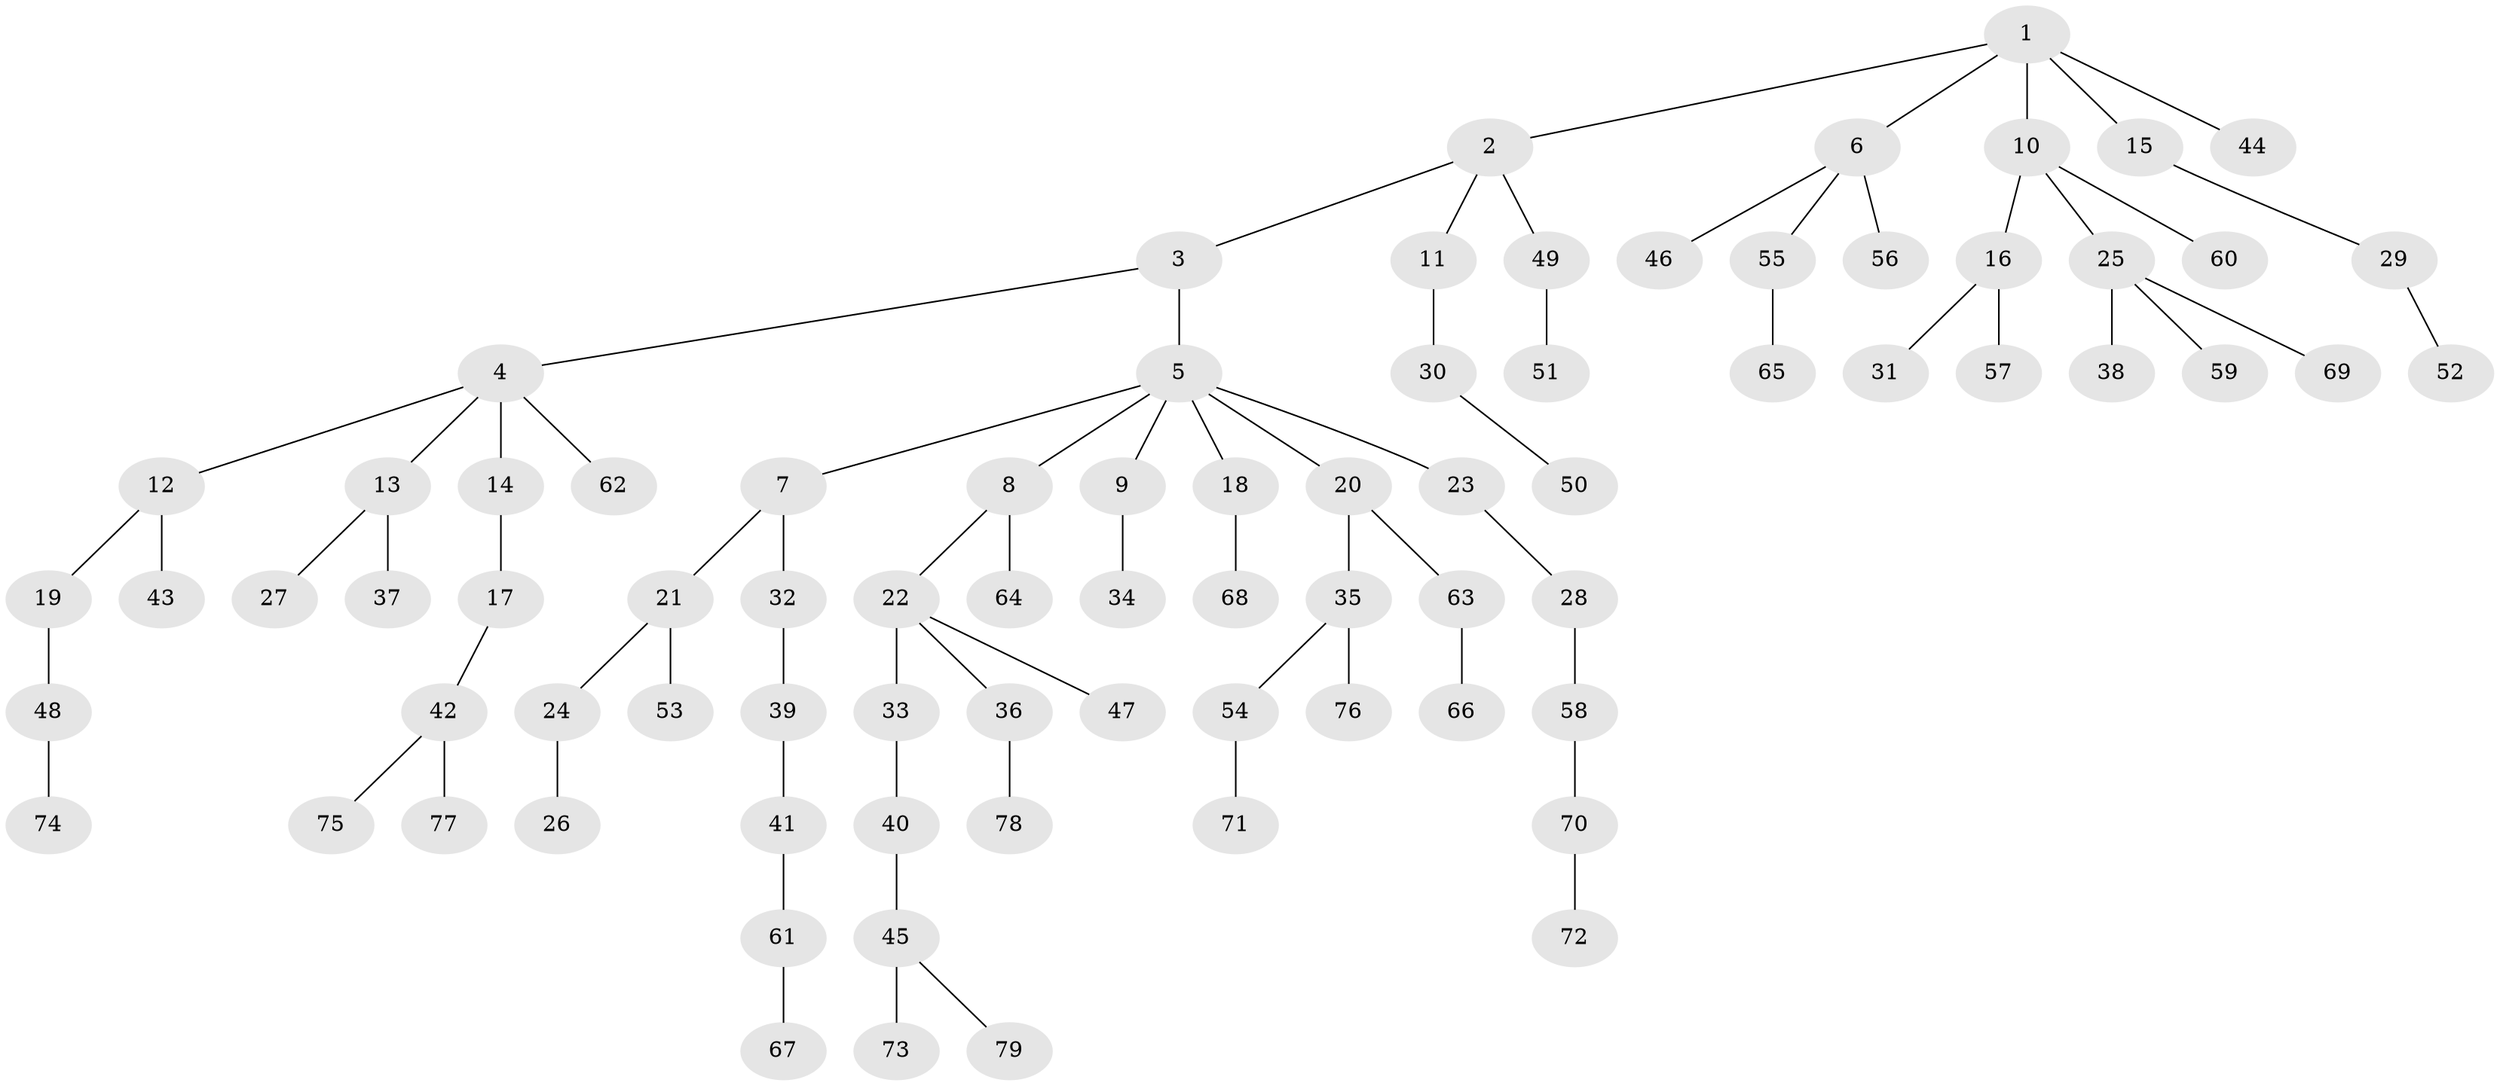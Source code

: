 // coarse degree distribution, {3: 0.20833333333333334, 8: 0.041666666666666664, 2: 0.20833333333333334, 1: 0.5416666666666666}
// Generated by graph-tools (version 1.1) at 2025/51/03/04/25 22:51:36]
// undirected, 79 vertices, 78 edges
graph export_dot {
  node [color=gray90,style=filled];
  1;
  2;
  3;
  4;
  5;
  6;
  7;
  8;
  9;
  10;
  11;
  12;
  13;
  14;
  15;
  16;
  17;
  18;
  19;
  20;
  21;
  22;
  23;
  24;
  25;
  26;
  27;
  28;
  29;
  30;
  31;
  32;
  33;
  34;
  35;
  36;
  37;
  38;
  39;
  40;
  41;
  42;
  43;
  44;
  45;
  46;
  47;
  48;
  49;
  50;
  51;
  52;
  53;
  54;
  55;
  56;
  57;
  58;
  59;
  60;
  61;
  62;
  63;
  64;
  65;
  66;
  67;
  68;
  69;
  70;
  71;
  72;
  73;
  74;
  75;
  76;
  77;
  78;
  79;
  1 -- 2;
  1 -- 6;
  1 -- 10;
  1 -- 15;
  1 -- 44;
  2 -- 3;
  2 -- 11;
  2 -- 49;
  3 -- 4;
  3 -- 5;
  4 -- 12;
  4 -- 13;
  4 -- 14;
  4 -- 62;
  5 -- 7;
  5 -- 8;
  5 -- 9;
  5 -- 18;
  5 -- 20;
  5 -- 23;
  6 -- 46;
  6 -- 55;
  6 -- 56;
  7 -- 21;
  7 -- 32;
  8 -- 22;
  8 -- 64;
  9 -- 34;
  10 -- 16;
  10 -- 25;
  10 -- 60;
  11 -- 30;
  12 -- 19;
  12 -- 43;
  13 -- 27;
  13 -- 37;
  14 -- 17;
  15 -- 29;
  16 -- 31;
  16 -- 57;
  17 -- 42;
  18 -- 68;
  19 -- 48;
  20 -- 35;
  20 -- 63;
  21 -- 24;
  21 -- 53;
  22 -- 33;
  22 -- 36;
  22 -- 47;
  23 -- 28;
  24 -- 26;
  25 -- 38;
  25 -- 59;
  25 -- 69;
  28 -- 58;
  29 -- 52;
  30 -- 50;
  32 -- 39;
  33 -- 40;
  35 -- 54;
  35 -- 76;
  36 -- 78;
  39 -- 41;
  40 -- 45;
  41 -- 61;
  42 -- 75;
  42 -- 77;
  45 -- 73;
  45 -- 79;
  48 -- 74;
  49 -- 51;
  54 -- 71;
  55 -- 65;
  58 -- 70;
  61 -- 67;
  63 -- 66;
  70 -- 72;
}

